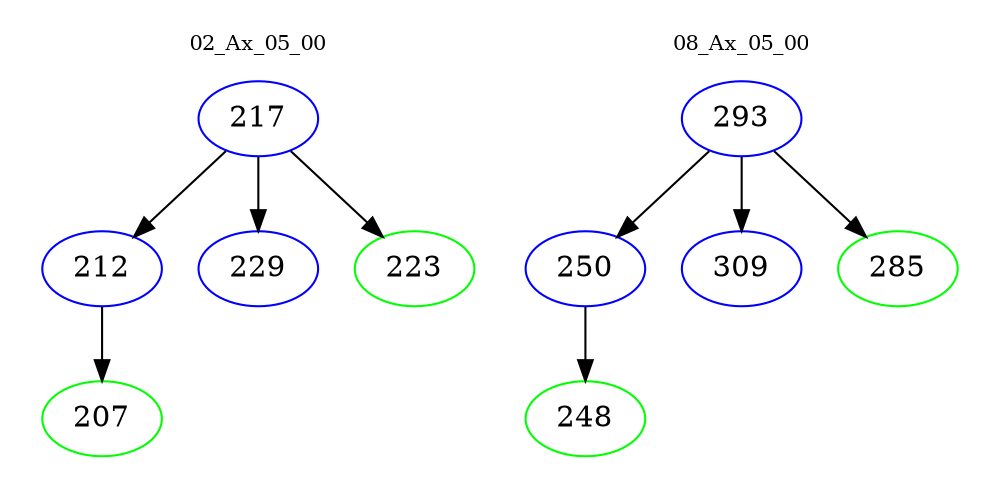 digraph{
subgraph cluster_0 {
color = white
label = "02_Ax_05_00";
fontsize=10;
T0_217 [label="217", color="blue"]
T0_217 -> T0_212 [color="black"]
T0_212 [label="212", color="blue"]
T0_212 -> T0_207 [color="black"]
T0_207 [label="207", color="green"]
T0_217 -> T0_229 [color="black"]
T0_229 [label="229", color="blue"]
T0_217 -> T0_223 [color="black"]
T0_223 [label="223", color="green"]
}
subgraph cluster_1 {
color = white
label = "08_Ax_05_00";
fontsize=10;
T1_293 [label="293", color="blue"]
T1_293 -> T1_250 [color="black"]
T1_250 [label="250", color="blue"]
T1_250 -> T1_248 [color="black"]
T1_248 [label="248", color="green"]
T1_293 -> T1_309 [color="black"]
T1_309 [label="309", color="blue"]
T1_293 -> T1_285 [color="black"]
T1_285 [label="285", color="green"]
}
}
